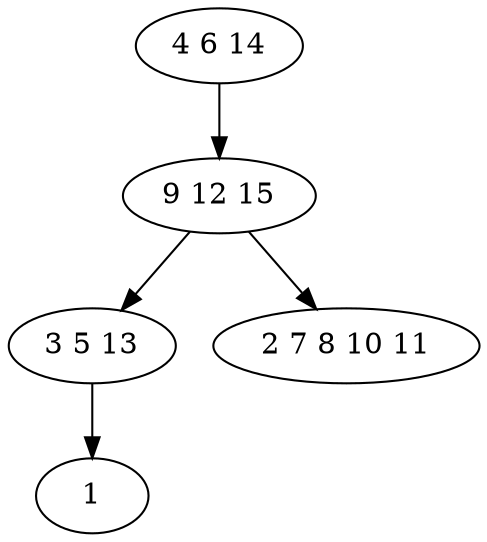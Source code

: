 digraph true_tree {
	"0" -> "1"
	"1" -> "2"
	"1" -> "3"
	"2" -> "4"
	"0" [label="4 6 14"];
	"1" [label="9 12 15"];
	"2" [label="3 5 13"];
	"3" [label="2 7 8 10 11"];
	"4" [label="1"];
}

